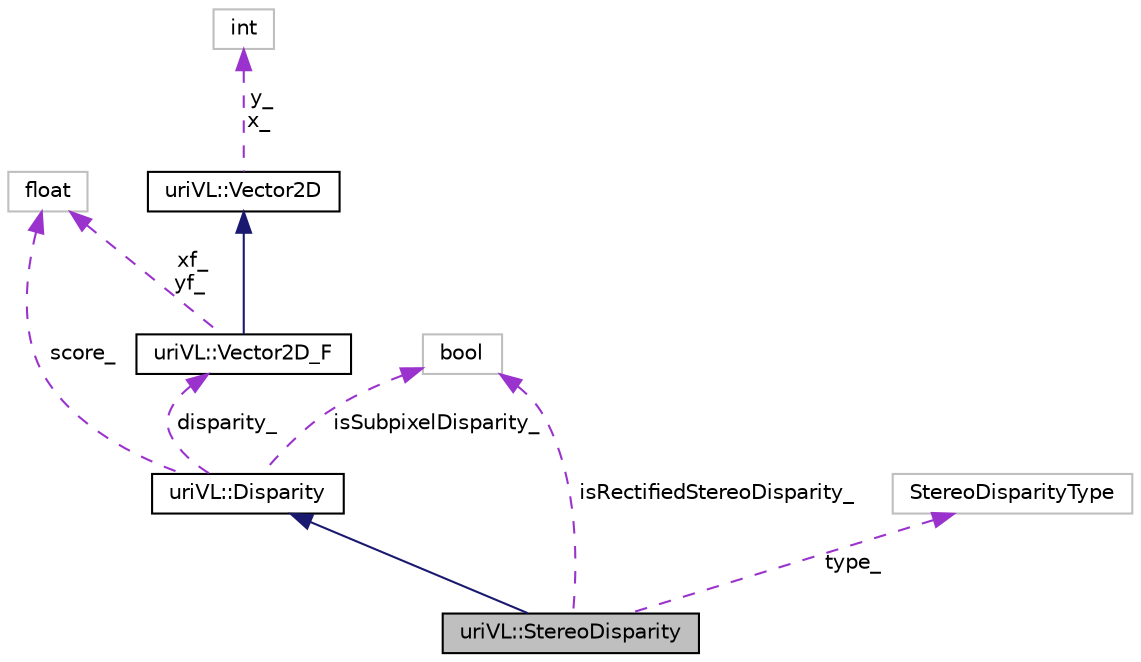 digraph "uriVL::StereoDisparity"
{
  edge [fontname="Helvetica",fontsize="10",labelfontname="Helvetica",labelfontsize="10"];
  node [fontname="Helvetica",fontsize="10",shape=record];
  Node1 [label="uriVL::StereoDisparity",height=0.2,width=0.4,color="black", fillcolor="grey75", style="filled", fontcolor="black"];
  Node2 -> Node1 [dir="back",color="midnightblue",fontsize="10",style="solid",fontname="Helvetica"];
  Node2 [label="uriVL::Disparity",height=0.2,width=0.4,color="black", fillcolor="white", style="filled",URL="$classuriVL_1_1Disparity.html",tooltip="Generic class for all sort of disparities (stereo, motion in particular). "];
  Node3 -> Node2 [dir="back",color="darkorchid3",fontsize="10",style="dashed",label=" score_" ,fontname="Helvetica"];
  Node3 [label="float",height=0.2,width=0.4,color="grey75", fillcolor="white", style="filled"];
  Node4 -> Node2 [dir="back",color="darkorchid3",fontsize="10",style="dashed",label=" isSubpixelDisparity_" ,fontname="Helvetica"];
  Node4 [label="bool",height=0.2,width=0.4,color="grey75", fillcolor="white", style="filled"];
  Node5 -> Node2 [dir="back",color="darkorchid3",fontsize="10",style="dashed",label=" disparity_" ,fontname="Helvetica"];
  Node5 [label="uriVL::Vector2D_F",height=0.2,width=0.4,color="black", fillcolor="white", style="filled",URL="$classuriVL_1_1Vector2D__F.html",tooltip="Implements the Vector2D_F class. "];
  Node6 -> Node5 [dir="back",color="midnightblue",fontsize="10",style="solid",fontname="Helvetica"];
  Node6 [label="uriVL::Vector2D",height=0.2,width=0.4,color="black", fillcolor="white", style="filled",URL="$classuriVL_1_1Vector2D.html",tooltip="Implements the Vector2D class. "];
  Node7 -> Node6 [dir="back",color="darkorchid3",fontsize="10",style="dashed",label=" y_\nx_" ,fontname="Helvetica"];
  Node7 [label="int",height=0.2,width=0.4,color="grey75", fillcolor="white", style="filled"];
  Node3 -> Node5 [dir="back",color="darkorchid3",fontsize="10",style="dashed",label=" xf_\nyf_" ,fontname="Helvetica"];
  Node8 -> Node1 [dir="back",color="darkorchid3",fontsize="10",style="dashed",label=" type_" ,fontname="Helvetica"];
  Node8 [label="StereoDisparityType",height=0.2,width=0.4,color="grey75", fillcolor="white", style="filled"];
  Node4 -> Node1 [dir="back",color="darkorchid3",fontsize="10",style="dashed",label=" isRectifiedStereoDisparity_" ,fontname="Helvetica"];
}
